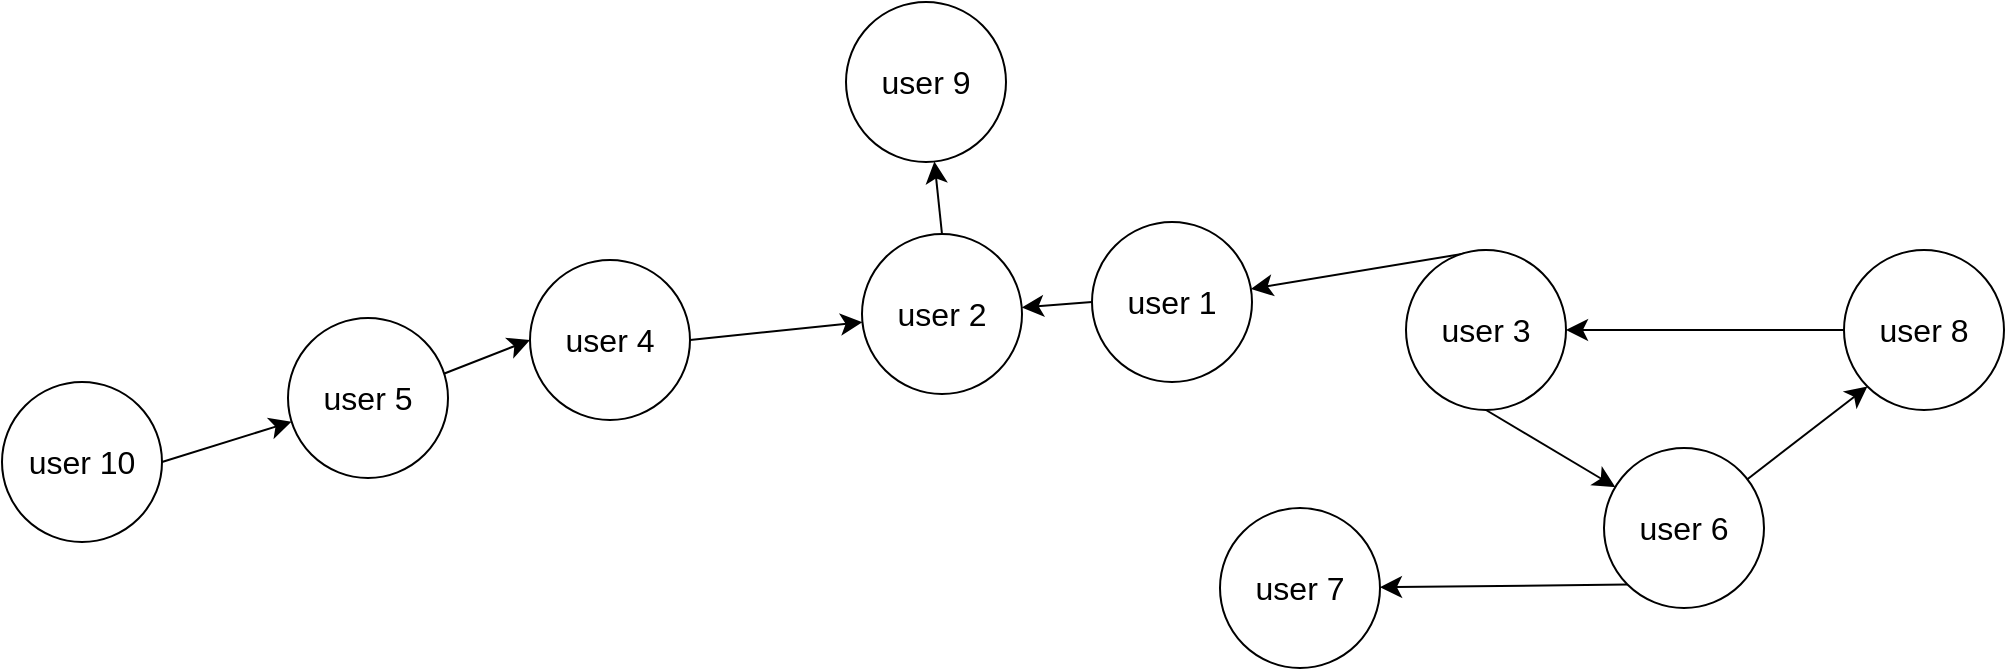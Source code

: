 <mxfile version="24.4.0" type="google" pages="3">
  <diagram name="users" id="wjjhISGNcS8l1g_qM_Am">
    <mxGraphModel dx="1842" dy="1630" grid="0" gridSize="10" guides="1" tooltips="1" connect="1" arrows="1" fold="1" page="0" pageScale="1" pageWidth="827" pageHeight="1169" math="0" shadow="0">
      <root>
        <mxCell id="0" />
        <mxCell id="1" parent="0" />
        <mxCell id="ityiFSxQSLk73gkbh7Ud-1" style="edgeStyle=none;curved=1;rounded=0;orthogonalLoop=1;jettySize=auto;html=1;exitX=0;exitY=0.5;exitDx=0;exitDy=0;fontSize=12;startSize=8;endSize=8;" edge="1" parent="1" source="ityiFSxQSLk73gkbh7Ud-2" target="ityiFSxQSLk73gkbh7Ud-4">
          <mxGeometry relative="1" as="geometry" />
        </mxCell>
        <mxCell id="ityiFSxQSLk73gkbh7Ud-2" value="&lt;font style=&quot;font-size: 16px;&quot;&gt;user 1&lt;/font&gt;" style="ellipse;whiteSpace=wrap;html=1;aspect=fixed;" vertex="1" parent="1">
          <mxGeometry x="90" y="-27" width="80" height="80" as="geometry" />
        </mxCell>
        <mxCell id="ityiFSxQSLk73gkbh7Ud-3" style="edgeStyle=none;curved=1;rounded=0;orthogonalLoop=1;jettySize=auto;html=1;exitX=0.5;exitY=0;exitDx=0;exitDy=0;fontSize=12;startSize=8;endSize=8;" edge="1" parent="1" source="ityiFSxQSLk73gkbh7Ud-4" target="ityiFSxQSLk73gkbh7Ud-18">
          <mxGeometry relative="1" as="geometry" />
        </mxCell>
        <mxCell id="ityiFSxQSLk73gkbh7Ud-4" value="&lt;font style=&quot;font-size: 16px;&quot;&gt;user 2&lt;/font&gt;" style="ellipse;whiteSpace=wrap;html=1;aspect=fixed;" vertex="1" parent="1">
          <mxGeometry x="-25" y="-21" width="80" height="80" as="geometry" />
        </mxCell>
        <mxCell id="ityiFSxQSLk73gkbh7Ud-5" style="edgeStyle=none;curved=1;rounded=0;orthogonalLoop=1;jettySize=auto;html=1;exitX=0.5;exitY=0;exitDx=0;exitDy=0;fontSize=12;startSize=8;endSize=8;" edge="1" parent="1" source="ityiFSxQSLk73gkbh7Ud-7" target="ityiFSxQSLk73gkbh7Ud-2">
          <mxGeometry relative="1" as="geometry" />
        </mxCell>
        <mxCell id="ityiFSxQSLk73gkbh7Ud-6" style="edgeStyle=none;curved=1;rounded=0;orthogonalLoop=1;jettySize=auto;html=1;exitX=0.5;exitY=1;exitDx=0;exitDy=0;fontSize=12;startSize=8;endSize=8;" edge="1" parent="1" source="ityiFSxQSLk73gkbh7Ud-7" target="ityiFSxQSLk73gkbh7Ud-14">
          <mxGeometry relative="1" as="geometry" />
        </mxCell>
        <mxCell id="ityiFSxQSLk73gkbh7Ud-7" value="&lt;font style=&quot;font-size: 16px;&quot;&gt;user 3&lt;/font&gt;" style="ellipse;whiteSpace=wrap;html=1;aspect=fixed;" vertex="1" parent="1">
          <mxGeometry x="247" y="-13" width="80" height="80" as="geometry" />
        </mxCell>
        <mxCell id="ityiFSxQSLk73gkbh7Ud-8" style="edgeStyle=none;curved=1;rounded=0;orthogonalLoop=1;jettySize=auto;html=1;exitX=1;exitY=0.5;exitDx=0;exitDy=0;fontSize=12;startSize=8;endSize=8;" edge="1" parent="1" source="ityiFSxQSLk73gkbh7Ud-9" target="ityiFSxQSLk73gkbh7Ud-4">
          <mxGeometry relative="1" as="geometry" />
        </mxCell>
        <mxCell id="ityiFSxQSLk73gkbh7Ud-9" value="&lt;font style=&quot;font-size: 16px;&quot;&gt;user 4&lt;/font&gt;" style="ellipse;whiteSpace=wrap;html=1;aspect=fixed;" vertex="1" parent="1">
          <mxGeometry x="-191" y="-8" width="80" height="80" as="geometry" />
        </mxCell>
        <mxCell id="ityiFSxQSLk73gkbh7Ud-10" style="edgeStyle=none;curved=1;rounded=0;orthogonalLoop=1;jettySize=auto;html=1;entryX=0;entryY=0.5;entryDx=0;entryDy=0;fontSize=12;startSize=8;endSize=8;" edge="1" parent="1" target="ityiFSxQSLk73gkbh7Ud-9">
          <mxGeometry relative="1" as="geometry">
            <mxPoint x="-237" y="50" as="sourcePoint" />
          </mxGeometry>
        </mxCell>
        <mxCell id="ityiFSxQSLk73gkbh7Ud-11" value="&lt;font style=&quot;font-size: 16px;&quot;&gt;user 5&lt;/font&gt;" style="ellipse;whiteSpace=wrap;html=1;aspect=fixed;" vertex="1" parent="1">
          <mxGeometry x="-312" y="21" width="80" height="80" as="geometry" />
        </mxCell>
        <mxCell id="ityiFSxQSLk73gkbh7Ud-12" style="edgeStyle=none;curved=1;rounded=0;orthogonalLoop=1;jettySize=auto;html=1;exitX=0;exitY=1;exitDx=0;exitDy=0;fontSize=12;startSize=8;endSize=8;" edge="1" parent="1" source="ityiFSxQSLk73gkbh7Ud-14" target="ityiFSxQSLk73gkbh7Ud-15">
          <mxGeometry relative="1" as="geometry" />
        </mxCell>
        <mxCell id="ityiFSxQSLk73gkbh7Ud-13" style="edgeStyle=none;curved=1;rounded=0;orthogonalLoop=1;jettySize=auto;html=1;entryX=0;entryY=1;entryDx=0;entryDy=0;fontSize=12;startSize=8;endSize=8;" edge="1" parent="1" source="ityiFSxQSLk73gkbh7Ud-14" target="ityiFSxQSLk73gkbh7Ud-17">
          <mxGeometry relative="1" as="geometry" />
        </mxCell>
        <mxCell id="ityiFSxQSLk73gkbh7Ud-14" value="&lt;font style=&quot;font-size: 16px;&quot;&gt;user 6&lt;/font&gt;" style="ellipse;whiteSpace=wrap;html=1;aspect=fixed;" vertex="1" parent="1">
          <mxGeometry x="346" y="86" width="80" height="80" as="geometry" />
        </mxCell>
        <mxCell id="ityiFSxQSLk73gkbh7Ud-15" value="&lt;font style=&quot;font-size: 16px;&quot;&gt;user 7&lt;/font&gt;" style="ellipse;whiteSpace=wrap;html=1;aspect=fixed;" vertex="1" parent="1">
          <mxGeometry x="154" y="116" width="80" height="80" as="geometry" />
        </mxCell>
        <mxCell id="ityiFSxQSLk73gkbh7Ud-16" style="edgeStyle=none;curved=1;rounded=0;orthogonalLoop=1;jettySize=auto;html=1;exitX=0;exitY=0.5;exitDx=0;exitDy=0;entryX=1;entryY=0.5;entryDx=0;entryDy=0;fontSize=12;startSize=8;endSize=8;" edge="1" parent="1" source="ityiFSxQSLk73gkbh7Ud-17" target="ityiFSxQSLk73gkbh7Ud-7">
          <mxGeometry relative="1" as="geometry" />
        </mxCell>
        <mxCell id="ityiFSxQSLk73gkbh7Ud-17" value="&lt;font style=&quot;font-size: 16px;&quot;&gt;user 8&lt;/font&gt;" style="ellipse;whiteSpace=wrap;html=1;aspect=fixed;" vertex="1" parent="1">
          <mxGeometry x="466" y="-13" width="80" height="80" as="geometry" />
        </mxCell>
        <mxCell id="ityiFSxQSLk73gkbh7Ud-18" value="&lt;font style=&quot;font-size: 16px;&quot;&gt;user 9&lt;/font&gt;" style="ellipse;whiteSpace=wrap;html=1;aspect=fixed;" vertex="1" parent="1">
          <mxGeometry x="-33" y="-137" width="80" height="80" as="geometry" />
        </mxCell>
        <mxCell id="ityiFSxQSLk73gkbh7Ud-19" style="edgeStyle=none;curved=1;rounded=0;orthogonalLoop=1;jettySize=auto;html=1;exitX=1;exitY=0.5;exitDx=0;exitDy=0;fontSize=12;startSize=8;endSize=8;" edge="1" parent="1" source="ityiFSxQSLk73gkbh7Ud-20" target="ityiFSxQSLk73gkbh7Ud-11">
          <mxGeometry relative="1" as="geometry" />
        </mxCell>
        <mxCell id="ityiFSxQSLk73gkbh7Ud-20" value="&lt;font style=&quot;font-size: 16px;&quot;&gt;user 10&lt;/font&gt;" style="ellipse;whiteSpace=wrap;html=1;aspect=fixed;" vertex="1" parent="1">
          <mxGeometry x="-455" y="53" width="80" height="80" as="geometry" />
        </mxCell>
      </root>
    </mxGraphModel>
  </diagram>
  <diagram id="O23iJcsQ8Xj1wv4ZGPIt" name="posts">
    <mxGraphModel dx="1268" dy="1025" grid="0" gridSize="10" guides="1" tooltips="1" connect="1" arrows="1" fold="1" page="0" pageScale="1" pageWidth="827" pageHeight="1169" math="0" shadow="0">
      <root>
        <mxCell id="0" />
        <mxCell id="1" parent="0" />
        <mxCell id="3fdEOFudgk5UuxMghQ8Q-1" style="edgeStyle=none;curved=1;rounded=0;orthogonalLoop=1;jettySize=auto;html=1;exitX=0.5;exitY=1;exitDx=0;exitDy=0;entryX=0.5;entryY=0;entryDx=0;entryDy=0;fontSize=12;startSize=8;endSize=8;" edge="1" parent="1" source="3fdEOFudgk5UuxMghQ8Q-3" target="3fdEOFudgk5UuxMghQ8Q-12">
          <mxGeometry relative="1" as="geometry" />
        </mxCell>
        <mxCell id="3fdEOFudgk5UuxMghQ8Q-2" style="edgeStyle=none;curved=1;rounded=0;orthogonalLoop=1;jettySize=auto;html=1;exitX=0.5;exitY=1;exitDx=0;exitDy=0;entryX=0.5;entryY=0;entryDx=0;entryDy=0;fontSize=12;startSize=8;endSize=8;" edge="1" parent="1" source="3fdEOFudgk5UuxMghQ8Q-3" target="3fdEOFudgk5UuxMghQ8Q-16">
          <mxGeometry relative="1" as="geometry" />
        </mxCell>
        <mxCell id="3fdEOFudgk5UuxMghQ8Q-3" value="&lt;font style=&quot;font-size: 16px;&quot;&gt;user 1&lt;/font&gt;" style="ellipse;whiteSpace=wrap;html=1;aspect=fixed;" vertex="1" parent="1">
          <mxGeometry x="-217" y="218" width="80" height="80" as="geometry" />
        </mxCell>
        <mxCell id="3fdEOFudgk5UuxMghQ8Q-4" style="edgeStyle=none;curved=1;rounded=0;orthogonalLoop=1;jettySize=auto;html=1;exitX=0.5;exitY=1;exitDx=0;exitDy=0;entryX=0.5;entryY=0;entryDx=0;entryDy=0;fontSize=12;startSize=8;endSize=8;" edge="1" parent="1" source="3fdEOFudgk5UuxMghQ8Q-5" target="3fdEOFudgk5UuxMghQ8Q-12">
          <mxGeometry relative="1" as="geometry" />
        </mxCell>
        <mxCell id="3fdEOFudgk5UuxMghQ8Q-5" value="&lt;font style=&quot;font-size: 16px;&quot;&gt;user 5&lt;/font&gt;" style="ellipse;whiteSpace=wrap;html=1;aspect=fixed;" vertex="1" parent="1">
          <mxGeometry x="-113" y="216" width="80" height="80" as="geometry" />
        </mxCell>
        <mxCell id="3fdEOFudgk5UuxMghQ8Q-6" style="edgeStyle=none;curved=1;rounded=0;orthogonalLoop=1;jettySize=auto;html=1;exitX=0.5;exitY=1;exitDx=0;exitDy=0;entryX=0.5;entryY=0;entryDx=0;entryDy=0;fontSize=12;startSize=8;endSize=8;" edge="1" parent="1" source="3fdEOFudgk5UuxMghQ8Q-7" target="3fdEOFudgk5UuxMghQ8Q-13">
          <mxGeometry relative="1" as="geometry" />
        </mxCell>
        <mxCell id="3fdEOFudgk5UuxMghQ8Q-7" value="&lt;font style=&quot;font-size: 16px;&quot;&gt;user 2&lt;/font&gt;" style="ellipse;whiteSpace=wrap;html=1;aspect=fixed;" vertex="1" parent="1">
          <mxGeometry x="-27" y="795" width="80" height="80" as="geometry" />
        </mxCell>
        <mxCell id="3fdEOFudgk5UuxMghQ8Q-8" style="edgeStyle=none;curved=1;rounded=0;orthogonalLoop=1;jettySize=auto;html=1;exitX=0.5;exitY=1;exitDx=0;exitDy=0;entryX=0.5;entryY=0;entryDx=0;entryDy=0;fontSize=12;startSize=8;endSize=8;" edge="1" parent="1" source="3fdEOFudgk5UuxMghQ8Q-9" target="3fdEOFudgk5UuxMghQ8Q-14">
          <mxGeometry relative="1" as="geometry" />
        </mxCell>
        <mxCell id="3fdEOFudgk5UuxMghQ8Q-9" value="&lt;font style=&quot;font-size: 16px;&quot;&gt;user 3&lt;/font&gt;" style="ellipse;whiteSpace=wrap;html=1;aspect=fixed;" vertex="1" parent="1">
          <mxGeometry x="-184" y="823" width="80" height="80" as="geometry" />
        </mxCell>
        <mxCell id="3fdEOFudgk5UuxMghQ8Q-10" style="edgeStyle=none;curved=1;rounded=0;orthogonalLoop=1;jettySize=auto;html=1;exitX=0.5;exitY=1;exitDx=0;exitDy=0;entryX=0.5;entryY=0;entryDx=0;entryDy=0;fontSize=12;startSize=8;endSize=8;" edge="1" parent="1" source="3fdEOFudgk5UuxMghQ8Q-11" target="3fdEOFudgk5UuxMghQ8Q-12">
          <mxGeometry relative="1" as="geometry" />
        </mxCell>
        <mxCell id="3fdEOFudgk5UuxMghQ8Q-11" value="&lt;font style=&quot;font-size: 16px;&quot;&gt;user 8&lt;/font&gt;" style="ellipse;whiteSpace=wrap;html=1;aspect=fixed;" vertex="1" parent="1">
          <mxGeometry x="6" y="218" width="80" height="80" as="geometry" />
        </mxCell>
        <mxCell id="3fdEOFudgk5UuxMghQ8Q-12" value="&lt;span style=&quot;font-size: 16px;&quot;&gt;post 1&lt;/span&gt;" style="whiteSpace=wrap;html=1;aspect=fixed;" vertex="1" parent="1">
          <mxGeometry x="-127" y="377" width="80" height="80" as="geometry" />
        </mxCell>
        <mxCell id="3fdEOFudgk5UuxMghQ8Q-13" value="&lt;font style=&quot;font-size: 16px;&quot;&gt;post 2&lt;/font&gt;" style="whiteSpace=wrap;html=1;aspect=fixed;" vertex="1" parent="1">
          <mxGeometry x="-27" y="967" width="80" height="80" as="geometry" />
        </mxCell>
        <mxCell id="3fdEOFudgk5UuxMghQ8Q-14" value="&lt;span style=&quot;font-size: 16px;&quot;&gt;post 3&lt;/span&gt;" style="whiteSpace=wrap;html=1;aspect=fixed;" vertex="1" parent="1">
          <mxGeometry x="-184" y="960" width="80" height="80" as="geometry" />
        </mxCell>
        <mxCell id="3fdEOFudgk5UuxMghQ8Q-15" value="&lt;span style=&quot;font-size: 16px;&quot;&gt;post 4&lt;/span&gt;" style="whiteSpace=wrap;html=1;aspect=fixed;" vertex="1" parent="1">
          <mxGeometry x="-270" y="667" width="80" height="80" as="geometry" />
        </mxCell>
        <mxCell id="3fdEOFudgk5UuxMghQ8Q-16" value="&lt;span style=&quot;font-size: 16px;&quot;&gt;post 9&lt;/span&gt;" style="whiteSpace=wrap;html=1;aspect=fixed;" vertex="1" parent="1">
          <mxGeometry x="-283" y="377" width="80" height="80" as="geometry" />
        </mxCell>
        <mxCell id="3fdEOFudgk5UuxMghQ8Q-17" style="edgeStyle=none;curved=1;rounded=0;orthogonalLoop=1;jettySize=auto;html=1;exitX=0.5;exitY=1;exitDx=0;exitDy=0;entryX=0.5;entryY=0;entryDx=0;entryDy=0;fontSize=12;startSize=8;endSize=8;" edge="1" parent="1" source="3fdEOFudgk5UuxMghQ8Q-18" target="3fdEOFudgk5UuxMghQ8Q-14">
          <mxGeometry relative="1" as="geometry" />
        </mxCell>
        <mxCell id="3fdEOFudgk5UuxMghQ8Q-18" value="&lt;font style=&quot;font-size: 16px;&quot;&gt;user 4&lt;/font&gt;" style="ellipse;whiteSpace=wrap;html=1;aspect=fixed;" vertex="1" parent="1">
          <mxGeometry x="-270" y="799" width="80" height="80" as="geometry" />
        </mxCell>
        <mxCell id="3fdEOFudgk5UuxMghQ8Q-19" style="edgeStyle=none;curved=1;rounded=0;orthogonalLoop=1;jettySize=auto;html=1;exitX=0.5;exitY=1;exitDx=0;exitDy=0;entryX=0.5;entryY=0;entryDx=0;entryDy=0;fontSize=12;startSize=8;endSize=8;" edge="1" parent="1" source="3fdEOFudgk5UuxMghQ8Q-20" target="3fdEOFudgk5UuxMghQ8Q-15">
          <mxGeometry relative="1" as="geometry" />
        </mxCell>
        <mxCell id="3fdEOFudgk5UuxMghQ8Q-20" value="&lt;font style=&quot;font-size: 16px;&quot;&gt;user 6&lt;/font&gt;" style="ellipse;whiteSpace=wrap;html=1;aspect=fixed;" vertex="1" parent="1">
          <mxGeometry x="-166" y="508" width="80" height="80" as="geometry" />
        </mxCell>
        <mxCell id="3fdEOFudgk5UuxMghQ8Q-21" style="edgeStyle=none;curved=1;rounded=0;orthogonalLoop=1;jettySize=auto;html=1;exitX=0.5;exitY=1;exitDx=0;exitDy=0;entryX=0.5;entryY=0;entryDx=0;entryDy=0;fontSize=12;startSize=8;endSize=8;" edge="1" parent="1" source="3fdEOFudgk5UuxMghQ8Q-22" target="3fdEOFudgk5UuxMghQ8Q-15">
          <mxGeometry relative="1" as="geometry" />
        </mxCell>
        <mxCell id="3fdEOFudgk5UuxMghQ8Q-22" value="&lt;font style=&quot;font-size: 16px;&quot;&gt;user 7&lt;/font&gt;" style="ellipse;whiteSpace=wrap;html=1;aspect=fixed;" vertex="1" parent="1">
          <mxGeometry x="-280" y="512" width="80" height="80" as="geometry" />
        </mxCell>
        <mxCell id="3fdEOFudgk5UuxMghQ8Q-23" style="edgeStyle=none;curved=1;rounded=0;orthogonalLoop=1;jettySize=auto;html=1;exitX=0.5;exitY=1;exitDx=0;exitDy=0;entryX=0.5;entryY=0;entryDx=0;entryDy=0;fontSize=12;startSize=8;endSize=8;" edge="1" parent="1" source="3fdEOFudgk5UuxMghQ8Q-24" target="3fdEOFudgk5UuxMghQ8Q-15">
          <mxGeometry relative="1" as="geometry" />
        </mxCell>
        <mxCell id="3fdEOFudgk5UuxMghQ8Q-24" value="&lt;font style=&quot;font-size: 16px;&quot;&gt;user 9&lt;/font&gt;" style="ellipse;whiteSpace=wrap;html=1;aspect=fixed;" vertex="1" parent="1">
          <mxGeometry x="-52" y="502" width="80" height="80" as="geometry" />
        </mxCell>
        <mxCell id="3fdEOFudgk5UuxMghQ8Q-25" style="edgeStyle=none;curved=1;rounded=0;orthogonalLoop=1;jettySize=auto;html=1;exitX=0.5;exitY=1;exitDx=0;exitDy=0;entryX=0.5;entryY=0;entryDx=0;entryDy=0;fontSize=12;startSize=8;endSize=8;" edge="1" parent="1" source="3fdEOFudgk5UuxMghQ8Q-26" target="3fdEOFudgk5UuxMghQ8Q-16">
          <mxGeometry relative="1" as="geometry" />
        </mxCell>
        <mxCell id="3fdEOFudgk5UuxMghQ8Q-26" value="&lt;font style=&quot;font-size: 16px;&quot;&gt;user 10&lt;/font&gt;" style="ellipse;whiteSpace=wrap;html=1;aspect=fixed;" vertex="1" parent="1">
          <mxGeometry x="-326" y="212" width="80" height="80" as="geometry" />
        </mxCell>
      </root>
    </mxGraphModel>
  </diagram>
  <diagram id="nTFKId13N2d8Pr6eVkLT" name="groups">
    <mxGraphModel dx="2642" dy="1630" grid="0" gridSize="10" guides="1" tooltips="1" connect="1" arrows="1" fold="1" page="0" pageScale="1" pageWidth="827" pageHeight="1169" math="0" shadow="0">
      <root>
        <mxCell id="0" />
        <mxCell id="1" parent="0" />
        <mxCell id="-nFiyiZIxa65zqL9dgDg-1" style="edgeStyle=none;curved=1;rounded=0;orthogonalLoop=1;jettySize=auto;html=1;exitX=0.5;exitY=1;exitDx=0;exitDy=0;entryX=0.5;entryY=0;entryDx=0;entryDy=0;fontSize=12;startSize=8;endSize=8;" edge="1" parent="1" source="-nFiyiZIxa65zqL9dgDg-3" target="-nFiyiZIxa65zqL9dgDg-12">
          <mxGeometry relative="1" as="geometry" />
        </mxCell>
        <mxCell id="-nFiyiZIxa65zqL9dgDg-2" style="edgeStyle=none;curved=1;rounded=0;orthogonalLoop=1;jettySize=auto;html=1;exitX=0.5;exitY=1;exitDx=0;exitDy=0;entryX=0.5;entryY=0;entryDx=0;entryDy=0;fontSize=12;startSize=8;endSize=8;" edge="1" parent="1" source="-nFiyiZIxa65zqL9dgDg-3" target="-nFiyiZIxa65zqL9dgDg-15">
          <mxGeometry relative="1" as="geometry" />
        </mxCell>
        <mxCell id="-nFiyiZIxa65zqL9dgDg-3" value="&lt;font style=&quot;font-size: 16px;&quot;&gt;user 1&lt;/font&gt;" style="ellipse;whiteSpace=wrap;html=1;aspect=fixed;" vertex="1" parent="1">
          <mxGeometry x="-1064" y="-160" width="80" height="80" as="geometry" />
        </mxCell>
        <mxCell id="-nFiyiZIxa65zqL9dgDg-4" style="edgeStyle=none;curved=1;rounded=0;orthogonalLoop=1;jettySize=auto;html=1;exitX=0.5;exitY=1;exitDx=0;exitDy=0;entryX=0.5;entryY=0;entryDx=0;entryDy=0;fontSize=12;startSize=8;endSize=8;" edge="1" parent="1" source="-nFiyiZIxa65zqL9dgDg-5" target="-nFiyiZIxa65zqL9dgDg-14">
          <mxGeometry relative="1" as="geometry" />
        </mxCell>
        <mxCell id="-nFiyiZIxa65zqL9dgDg-5" value="&lt;font style=&quot;font-size: 16px;&quot;&gt;user 6&lt;/font&gt;" style="ellipse;whiteSpace=wrap;html=1;aspect=fixed;" vertex="1" parent="1">
          <mxGeometry x="-878" y="402" width="80" height="80" as="geometry" />
        </mxCell>
        <mxCell id="-nFiyiZIxa65zqL9dgDg-6" style="edgeStyle=none;curved=1;rounded=0;orthogonalLoop=1;jettySize=auto;html=1;exitX=0.5;exitY=1;exitDx=0;exitDy=0;entryX=0.5;entryY=0;entryDx=0;entryDy=0;fontSize=12;startSize=8;endSize=8;" edge="1" parent="1" source="-nFiyiZIxa65zqL9dgDg-7" target="-nFiyiZIxa65zqL9dgDg-16">
          <mxGeometry relative="1" as="geometry" />
        </mxCell>
        <mxCell id="-nFiyiZIxa65zqL9dgDg-7" value="&lt;font style=&quot;font-size: 16px;&quot;&gt;user 3&lt;/font&gt;" style="ellipse;whiteSpace=wrap;html=1;aspect=fixed;" vertex="1" parent="1">
          <mxGeometry x="-1005" y="407" width="80" height="80" as="geometry" />
        </mxCell>
        <mxCell id="-nFiyiZIxa65zqL9dgDg-8" style="edgeStyle=none;curved=1;rounded=0;orthogonalLoop=1;jettySize=auto;html=1;exitX=0.5;exitY=1;exitDx=0;exitDy=0;entryX=0.5;entryY=0;entryDx=0;entryDy=0;fontSize=12;startSize=8;endSize=8;" edge="1" parent="1" source="-nFiyiZIxa65zqL9dgDg-9" target="-nFiyiZIxa65zqL9dgDg-17">
          <mxGeometry relative="1" as="geometry" />
        </mxCell>
        <mxCell id="-nFiyiZIxa65zqL9dgDg-9" value="&lt;font style=&quot;font-size: 16px;&quot;&gt;user 2&lt;/font&gt;" style="ellipse;whiteSpace=wrap;html=1;aspect=fixed;" vertex="1" parent="1">
          <mxGeometry x="-1191" y="130" width="80" height="80" as="geometry" />
        </mxCell>
        <mxCell id="-nFiyiZIxa65zqL9dgDg-10" value="&lt;span style=&quot;font-size: 16px;&quot;&gt;group 3&lt;/span&gt;" style="whiteSpace=wrap;html=1;aspect=fixed;" vertex="1" parent="1">
          <mxGeometry x="-1013" y="835" width="80" height="80" as="geometry" />
        </mxCell>
        <mxCell id="-nFiyiZIxa65zqL9dgDg-11" value="&lt;span style=&quot;font-size: 16px;&quot;&gt;group 1&lt;/span&gt;" style="whiteSpace=wrap;html=1;aspect=fixed;" vertex="1" parent="1">
          <mxGeometry x="-984" y="279" width="80" height="80" as="geometry" />
        </mxCell>
        <mxCell id="-nFiyiZIxa65zqL9dgDg-12" value="&lt;span style=&quot;font-size: 16px;&quot;&gt;group 6&lt;/span&gt;" style="whiteSpace=wrap;html=1;aspect=fixed;" vertex="1" parent="1">
          <mxGeometry x="-992" y="-25" width="80" height="80" as="geometry" />
        </mxCell>
        <mxCell id="-nFiyiZIxa65zqL9dgDg-13" value="&lt;span style=&quot;font-size: 16px;&quot;&gt;group 7&lt;/span&gt;" style="whiteSpace=wrap;html=1;aspect=fixed;" vertex="1" parent="1">
          <mxGeometry x="-1109" y="835" width="80" height="80" as="geometry" />
        </mxCell>
        <mxCell id="-nFiyiZIxa65zqL9dgDg-14" value="&lt;span style=&quot;font-size: 16px;&quot;&gt;group&amp;nbsp; 4&lt;/span&gt;" style="whiteSpace=wrap;html=1;aspect=fixed;" vertex="1" parent="1">
          <mxGeometry x="-873" y="544" width="80" height="80" as="geometry" />
        </mxCell>
        <mxCell id="-nFiyiZIxa65zqL9dgDg-15" value="&lt;span style=&quot;font-size: 16px;&quot;&gt;group 9&lt;/span&gt;" style="whiteSpace=wrap;html=1;aspect=fixed;" vertex="1" parent="1">
          <mxGeometry x="-1144" y="-15" width="80" height="80" as="geometry" />
        </mxCell>
        <mxCell id="-nFiyiZIxa65zqL9dgDg-16" value="&lt;span style=&quot;font-size: 16px;&quot;&gt;group 5&lt;/span&gt;" style="whiteSpace=wrap;html=1;aspect=fixed;" vertex="1" parent="1">
          <mxGeometry x="-995" y="542" width="80" height="80" as="geometry" />
        </mxCell>
        <mxCell id="-nFiyiZIxa65zqL9dgDg-17" value="&lt;span style=&quot;font-size: 16px;&quot;&gt;group 2&lt;/span&gt;" style="whiteSpace=wrap;html=1;aspect=fixed;" vertex="1" parent="1">
          <mxGeometry x="-1140" y="270" width="80" height="80" as="geometry" />
        </mxCell>
        <mxCell id="-nFiyiZIxa65zqL9dgDg-18" style="edgeStyle=none;curved=1;rounded=0;orthogonalLoop=1;jettySize=auto;html=1;exitX=0.5;exitY=1;exitDx=0;exitDy=0;entryX=0.5;entryY=0;entryDx=0;entryDy=0;fontSize=12;startSize=8;endSize=8;" edge="1" parent="1" source="-nFiyiZIxa65zqL9dgDg-19" target="-nFiyiZIxa65zqL9dgDg-11">
          <mxGeometry relative="1" as="geometry" />
        </mxCell>
        <mxCell id="-nFiyiZIxa65zqL9dgDg-19" value="&lt;font style=&quot;font-size: 16px;&quot;&gt;user 5&lt;/font&gt;" style="ellipse;whiteSpace=wrap;html=1;aspect=fixed;" vertex="1" parent="1">
          <mxGeometry x="-984" y="147" width="80" height="80" as="geometry" />
        </mxCell>
        <mxCell id="-nFiyiZIxa65zqL9dgDg-20" style="edgeStyle=none;curved=1;rounded=0;orthogonalLoop=1;jettySize=auto;html=1;exitX=0.5;exitY=1;exitDx=0;exitDy=0;entryX=0.5;entryY=0;entryDx=0;entryDy=0;fontSize=12;startSize=8;endSize=8;" edge="1" parent="1" source="-nFiyiZIxa65zqL9dgDg-21" target="-nFiyiZIxa65zqL9dgDg-10">
          <mxGeometry relative="1" as="geometry" />
        </mxCell>
        <mxCell id="-nFiyiZIxa65zqL9dgDg-21" value="&lt;font style=&quot;font-size: 16px;&quot;&gt;user 4&lt;/font&gt;" style="ellipse;whiteSpace=wrap;html=1;aspect=fixed;" vertex="1" parent="1">
          <mxGeometry x="-1017" y="694" width="80" height="80" as="geometry" />
        </mxCell>
        <mxCell id="-nFiyiZIxa65zqL9dgDg-22" style="edgeStyle=none;curved=1;rounded=0;orthogonalLoop=1;jettySize=auto;html=1;exitX=0.5;exitY=1;exitDx=0;exitDy=0;entryX=0.5;entryY=0;entryDx=0;entryDy=0;fontSize=12;startSize=8;endSize=8;" edge="1" parent="1" source="-nFiyiZIxa65zqL9dgDg-23" target="-nFiyiZIxa65zqL9dgDg-26">
          <mxGeometry relative="1" as="geometry" />
        </mxCell>
        <mxCell id="-nFiyiZIxa65zqL9dgDg-23" value="&lt;font style=&quot;font-size: 16px;&quot;&gt;user 9&lt;/font&gt;" style="ellipse;whiteSpace=wrap;html=1;aspect=fixed;" vertex="1" parent="1">
          <mxGeometry x="-1140" y="410" width="80" height="80" as="geometry" />
        </mxCell>
        <mxCell id="-nFiyiZIxa65zqL9dgDg-24" style="edgeStyle=none;curved=1;rounded=0;orthogonalLoop=1;jettySize=auto;html=1;exitX=0.5;exitY=1;exitDx=0;exitDy=0;entryX=0.5;entryY=0;entryDx=0;entryDy=0;fontSize=12;startSize=8;endSize=8;" edge="1" parent="1" source="-nFiyiZIxa65zqL9dgDg-25" target="-nFiyiZIxa65zqL9dgDg-13">
          <mxGeometry relative="1" as="geometry" />
        </mxCell>
        <mxCell id="-nFiyiZIxa65zqL9dgDg-25" value="&lt;font style=&quot;font-size: 16px;&quot;&gt;user 8&lt;/font&gt;" style="ellipse;whiteSpace=wrap;html=1;aspect=fixed;" vertex="1" parent="1">
          <mxGeometry x="-1107" y="702" width="80" height="80" as="geometry" />
        </mxCell>
        <mxCell id="-nFiyiZIxa65zqL9dgDg-26" value="&lt;span style=&quot;font-size: 16px;&quot;&gt;group 8&lt;/span&gt;" style="whiteSpace=wrap;html=1;aspect=fixed;" vertex="1" parent="1">
          <mxGeometry x="-1136" y="539" width="80" height="80" as="geometry" />
        </mxCell>
        <mxCell id="-nFiyiZIxa65zqL9dgDg-27" style="edgeStyle=none;curved=1;rounded=0;orthogonalLoop=1;jettySize=auto;html=1;exitX=0.5;exitY=1;exitDx=0;exitDy=0;entryX=0.5;entryY=0;entryDx=0;entryDy=0;fontSize=12;startSize=8;endSize=8;" edge="1" parent="1" source="-nFiyiZIxa65zqL9dgDg-28" target="-nFiyiZIxa65zqL9dgDg-17">
          <mxGeometry relative="1" as="geometry" />
        </mxCell>
        <mxCell id="-nFiyiZIxa65zqL9dgDg-28" value="&lt;font style=&quot;font-size: 16px;&quot;&gt;user 7&lt;/font&gt;" style="ellipse;whiteSpace=wrap;html=1;aspect=fixed;" vertex="1" parent="1">
          <mxGeometry x="-1117" y="130" width="80" height="80" as="geometry" />
        </mxCell>
        <mxCell id="-nFiyiZIxa65zqL9dgDg-29" style="edgeStyle=none;curved=1;rounded=0;orthogonalLoop=1;jettySize=auto;html=1;exitX=0.5;exitY=1;exitDx=0;exitDy=0;entryX=0.5;entryY=0;entryDx=0;entryDy=0;fontSize=12;startSize=8;endSize=8;" edge="1" parent="1" source="-nFiyiZIxa65zqL9dgDg-30" target="-nFiyiZIxa65zqL9dgDg-15">
          <mxGeometry relative="1" as="geometry" />
        </mxCell>
        <mxCell id="-nFiyiZIxa65zqL9dgDg-30" value="&lt;font style=&quot;font-size: 16px;&quot;&gt;user 10&lt;/font&gt;" style="ellipse;whiteSpace=wrap;html=1;aspect=fixed;" vertex="1" parent="1">
          <mxGeometry x="-1224" y="-163" width="80" height="80" as="geometry" />
        </mxCell>
      </root>
    </mxGraphModel>
  </diagram>
</mxfile>
